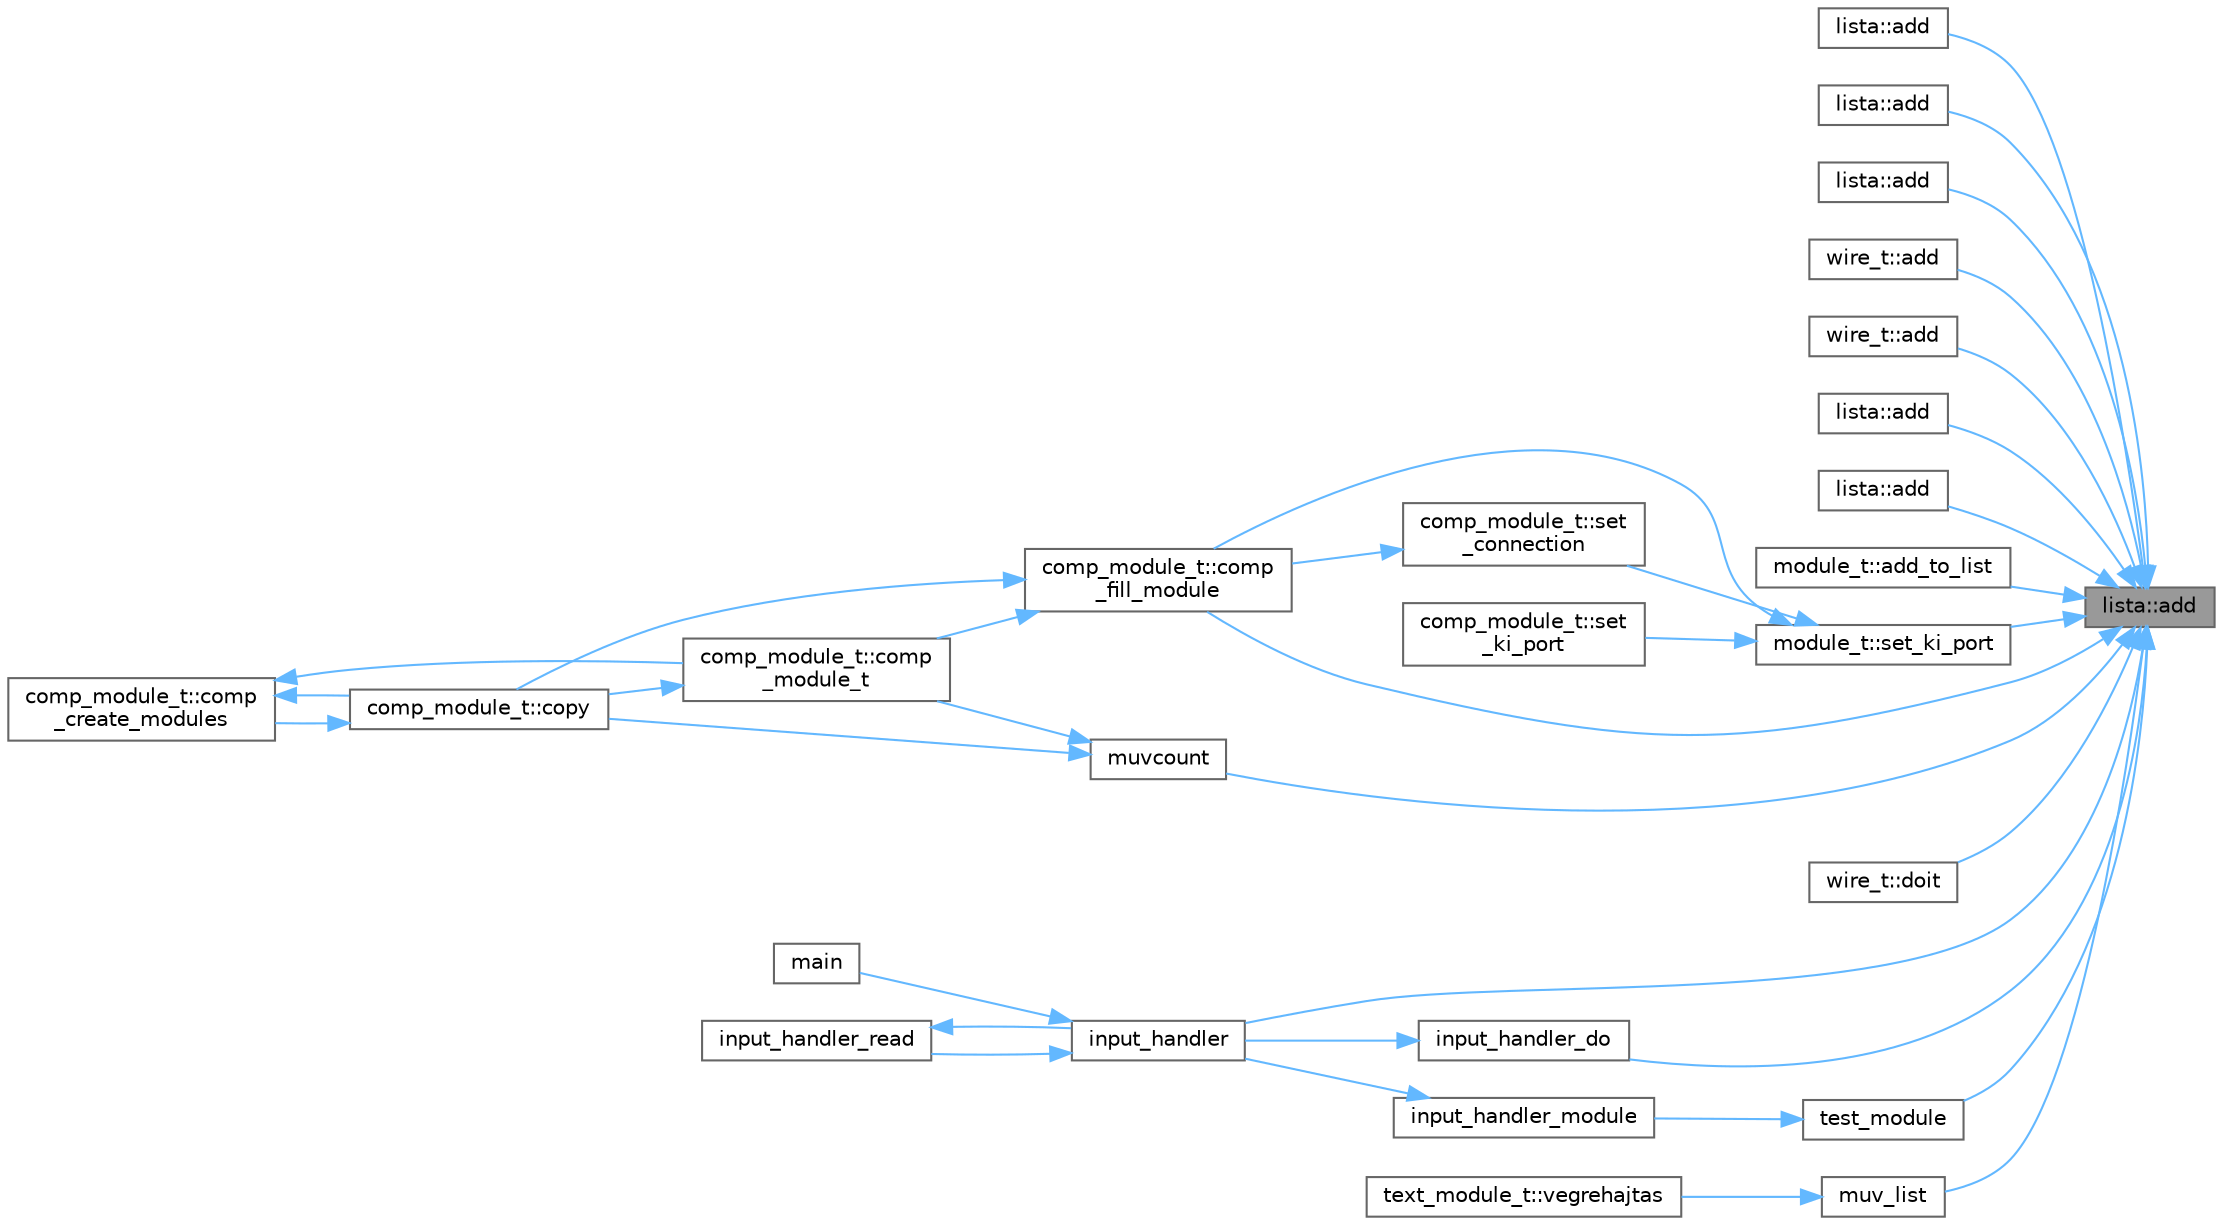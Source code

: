 digraph "lista::add"
{
 // LATEX_PDF_SIZE
  bgcolor="transparent";
  edge [fontname=Helvetica,fontsize=10,labelfontname=Helvetica,labelfontsize=10];
  node [fontname=Helvetica,fontsize=10,shape=box,height=0.2,width=0.4];
  rankdir="RL";
  Node1 [id="Node000001",label="lista::add",height=0.2,width=0.4,color="gray40", fillcolor="grey60", style="filled", fontcolor="black",tooltip=" "];
  Node1 -> Node2 [id="edge71_Node000001_Node000002",dir="back",color="steelblue1",style="solid",tooltip=" "];
  Node2 [id="Node000002",label="lista::add",height=0.2,width=0.4,color="grey40", fillcolor="white", style="filled",URL="$classlista.html#aa7190850a17e42ae410130a9260f70ae",tooltip=" "];
  Node1 -> Node3 [id="edge72_Node000001_Node000003",dir="back",color="steelblue1",style="solid",tooltip=" "];
  Node3 [id="Node000003",label="lista::add",height=0.2,width=0.4,color="grey40", fillcolor="white", style="filled",URL="$classlista.html#a9922b34e782b64acb0a49ed094235a09",tooltip=" "];
  Node1 -> Node4 [id="edge73_Node000001_Node000004",dir="back",color="steelblue1",style="solid",tooltip=" "];
  Node4 [id="Node000004",label="lista::add",height=0.2,width=0.4,color="grey40", fillcolor="white", style="filled",URL="$classlista.html#a4e645a0ec15e70328ca134042d2cb472",tooltip=" "];
  Node1 -> Node5 [id="edge74_Node000001_Node000005",dir="back",color="steelblue1",style="solid",tooltip=" "];
  Node5 [id="Node000005",label="wire_t::add",height=0.2,width=0.4,color="grey40", fillcolor="white", style="filled",URL="$classwire__t.html#a199d2d627c1f640220818cdcbc21d4fb",tooltip=" "];
  Node1 -> Node6 [id="edge75_Node000001_Node000006",dir="back",color="steelblue1",style="solid",tooltip=" "];
  Node6 [id="Node000006",label="wire_t::add",height=0.2,width=0.4,color="grey40", fillcolor="white", style="filled",URL="$classwire__t.html#aa2554dfd22a8816510937796d04f7b66",tooltip=" "];
  Node1 -> Node7 [id="edge76_Node000001_Node000007",dir="back",color="steelblue1",style="solid",tooltip=" "];
  Node7 [id="Node000007",label="lista::add",height=0.2,width=0.4,color="grey40", fillcolor="white", style="filled",URL="$classlista.html#a7e56ae1942730012157db8ebd0ba2e72",tooltip=" "];
  Node1 -> Node8 [id="edge77_Node000001_Node000008",dir="back",color="steelblue1",style="solid",tooltip=" "];
  Node8 [id="Node000008",label="lista::add",height=0.2,width=0.4,color="grey40", fillcolor="white", style="filled",URL="$classlista.html#aa870ba8bee0571905ddf13989a20771f",tooltip=" "];
  Node1 -> Node9 [id="edge78_Node000001_Node000009",dir="back",color="steelblue1",style="solid",tooltip=" "];
  Node9 [id="Node000009",label="module_t::add_to_list",height=0.2,width=0.4,color="grey40", fillcolor="white", style="filled",URL="$classmodule__t.html#a1261616ace799b6efe1050be4355e697",tooltip=" "];
  Node1 -> Node10 [id="edge79_Node000001_Node000010",dir="back",color="steelblue1",style="solid",tooltip=" "];
  Node10 [id="Node000010",label="comp_module_t::comp\l_fill_module",height=0.2,width=0.4,color="grey40", fillcolor="white", style="filled",URL="$classcomp__module__t.html#a63951fff0c2c203661e19a86f10d522c",tooltip=" "];
  Node10 -> Node11 [id="edge80_Node000010_Node000011",dir="back",color="steelblue1",style="solid",tooltip=" "];
  Node11 [id="Node000011",label="comp_module_t::comp\l_module_t",height=0.2,width=0.4,color="grey40", fillcolor="white", style="filled",URL="$classcomp__module__t.html#ac0c8f89cc41c87d65de52fc652d35827",tooltip=" "];
  Node11 -> Node12 [id="edge81_Node000011_Node000012",dir="back",color="steelblue1",style="solid",tooltip=" "];
  Node12 [id="Node000012",label="comp_module_t::copy",height=0.2,width=0.4,color="grey40", fillcolor="white", style="filled",URL="$classcomp__module__t.html#a211b1bfd46a32ac3038ffc7e687da84e",tooltip=" "];
  Node12 -> Node13 [id="edge82_Node000012_Node000013",dir="back",color="steelblue1",style="solid",tooltip=" "];
  Node13 [id="Node000013",label="comp_module_t::comp\l_create_modules",height=0.2,width=0.4,color="grey40", fillcolor="white", style="filled",URL="$classcomp__module__t.html#a97d5cb5be2c89a3e8da221e02a20243b",tooltip=" "];
  Node13 -> Node11 [id="edge83_Node000013_Node000011",dir="back",color="steelblue1",style="solid",tooltip=" "];
  Node13 -> Node12 [id="edge84_Node000013_Node000012",dir="back",color="steelblue1",style="solid",tooltip=" "];
  Node10 -> Node12 [id="edge85_Node000010_Node000012",dir="back",color="steelblue1",style="solid",tooltip=" "];
  Node1 -> Node14 [id="edge86_Node000001_Node000014",dir="back",color="steelblue1",style="solid",tooltip=" "];
  Node14 [id="Node000014",label="wire_t::doit",height=0.2,width=0.4,color="grey40", fillcolor="white", style="filled",URL="$classwire__t.html#a7197d613264ea00f51325b593955c149",tooltip=" "];
  Node1 -> Node15 [id="edge87_Node000001_Node000015",dir="back",color="steelblue1",style="solid",tooltip=" "];
  Node15 [id="Node000015",label="input_handler",height=0.2,width=0.4,color="grey40", fillcolor="white", style="filled",URL="$nharamkor__vs_8cpp.html#ab44d8e6ed4c39cb1c0cf792429db848e",tooltip=" "];
  Node15 -> Node16 [id="edge88_Node000015_Node000016",dir="back",color="steelblue1",style="solid",tooltip=" "];
  Node16 [id="Node000016",label="input_handler_read",height=0.2,width=0.4,color="grey40", fillcolor="white", style="filled",URL="$nharamkor__vs_8cpp.html#ab7c916fb6815401293901bf9e02feb5d",tooltip=" "];
  Node16 -> Node15 [id="edge89_Node000016_Node000015",dir="back",color="steelblue1",style="solid",tooltip=" "];
  Node15 -> Node17 [id="edge90_Node000015_Node000017",dir="back",color="steelblue1",style="solid",tooltip=" "];
  Node17 [id="Node000017",label="main",height=0.2,width=0.4,color="grey40", fillcolor="white", style="filled",URL="$nharamkor__vs_8cpp.html#ae66f6b31b5ad750f1fe042a706a4e3d4",tooltip=" "];
  Node1 -> Node18 [id="edge91_Node000001_Node000018",dir="back",color="steelblue1",style="solid",tooltip=" "];
  Node18 [id="Node000018",label="input_handler_do",height=0.2,width=0.4,color="grey40", fillcolor="white", style="filled",URL="$nharamkor__vs_8cpp.html#af09a2309c4133585955f671c2be21293",tooltip=" "];
  Node18 -> Node15 [id="edge92_Node000018_Node000015",dir="back",color="steelblue1",style="solid",tooltip=" "];
  Node1 -> Node19 [id="edge93_Node000001_Node000019",dir="back",color="steelblue1",style="solid",tooltip=" "];
  Node19 [id="Node000019",label="muv_list",height=0.2,width=0.4,color="grey40", fillcolor="white", style="filled",URL="$text__module_8cpp.html#a9529dd0d41184fa0192241df7e922780",tooltip=" "];
  Node19 -> Node20 [id="edge94_Node000019_Node000020",dir="back",color="steelblue1",style="solid",tooltip=" "];
  Node20 [id="Node000020",label="text_module_t::vegrehajtas",height=0.2,width=0.4,color="grey40", fillcolor="white", style="filled",URL="$classtext__module__t.html#a85cea3d8a0adb3b18631c8f1a9f249ff",tooltip=" "];
  Node1 -> Node21 [id="edge95_Node000001_Node000021",dir="back",color="steelblue1",style="solid",tooltip=" "];
  Node21 [id="Node000021",label="muvcount",height=0.2,width=0.4,color="grey40", fillcolor="white", style="filled",URL="$comp__module_8cpp.html#a72fad6f3a585cf1547f2fbcd87ec7a90",tooltip=" "];
  Node21 -> Node11 [id="edge96_Node000021_Node000011",dir="back",color="steelblue1",style="solid",tooltip=" "];
  Node21 -> Node12 [id="edge97_Node000021_Node000012",dir="back",color="steelblue1",style="solid",tooltip=" "];
  Node1 -> Node22 [id="edge98_Node000001_Node000022",dir="back",color="steelblue1",style="solid",tooltip=" "];
  Node22 [id="Node000022",label="module_t::set_ki_port",height=0.2,width=0.4,color="grey40", fillcolor="white", style="filled",URL="$classmodule__t.html#a57c0215cd97886fdbbf55a59ead9205a",tooltip=" "];
  Node22 -> Node10 [id="edge99_Node000022_Node000010",dir="back",color="steelblue1",style="solid",tooltip=" "];
  Node22 -> Node23 [id="edge100_Node000022_Node000023",dir="back",color="steelblue1",style="solid",tooltip=" "];
  Node23 [id="Node000023",label="comp_module_t::set\l_connection",height=0.2,width=0.4,color="grey40", fillcolor="white", style="filled",URL="$classcomp__module__t.html#adef32bb2f85715f8945476ac3fb8a196",tooltip=" "];
  Node23 -> Node10 [id="edge101_Node000023_Node000010",dir="back",color="steelblue1",style="solid",tooltip=" "];
  Node22 -> Node24 [id="edge102_Node000022_Node000024",dir="back",color="steelblue1",style="solid",tooltip=" "];
  Node24 [id="Node000024",label="comp_module_t::set\l_ki_port",height=0.2,width=0.4,color="grey40", fillcolor="white", style="filled",URL="$classcomp__module__t.html#a8bf16b365b70e4701c507b4342c8ad8e",tooltip=" "];
  Node1 -> Node25 [id="edge103_Node000001_Node000025",dir="back",color="steelblue1",style="solid",tooltip=" "];
  Node25 [id="Node000025",label="test_module",height=0.2,width=0.4,color="grey40", fillcolor="white", style="filled",URL="$nharamkor__vs_8cpp.html#a079960085332785c1fb971533a9912a9",tooltip=" "];
  Node25 -> Node26 [id="edge104_Node000025_Node000026",dir="back",color="steelblue1",style="solid",tooltip=" "];
  Node26 [id="Node000026",label="input_handler_module",height=0.2,width=0.4,color="grey40", fillcolor="white", style="filled",URL="$nharamkor__vs_8cpp.html#a28f543ce27108ae4de42d9991865237e",tooltip=" "];
  Node26 -> Node15 [id="edge105_Node000026_Node000015",dir="back",color="steelblue1",style="solid",tooltip=" "];
}
